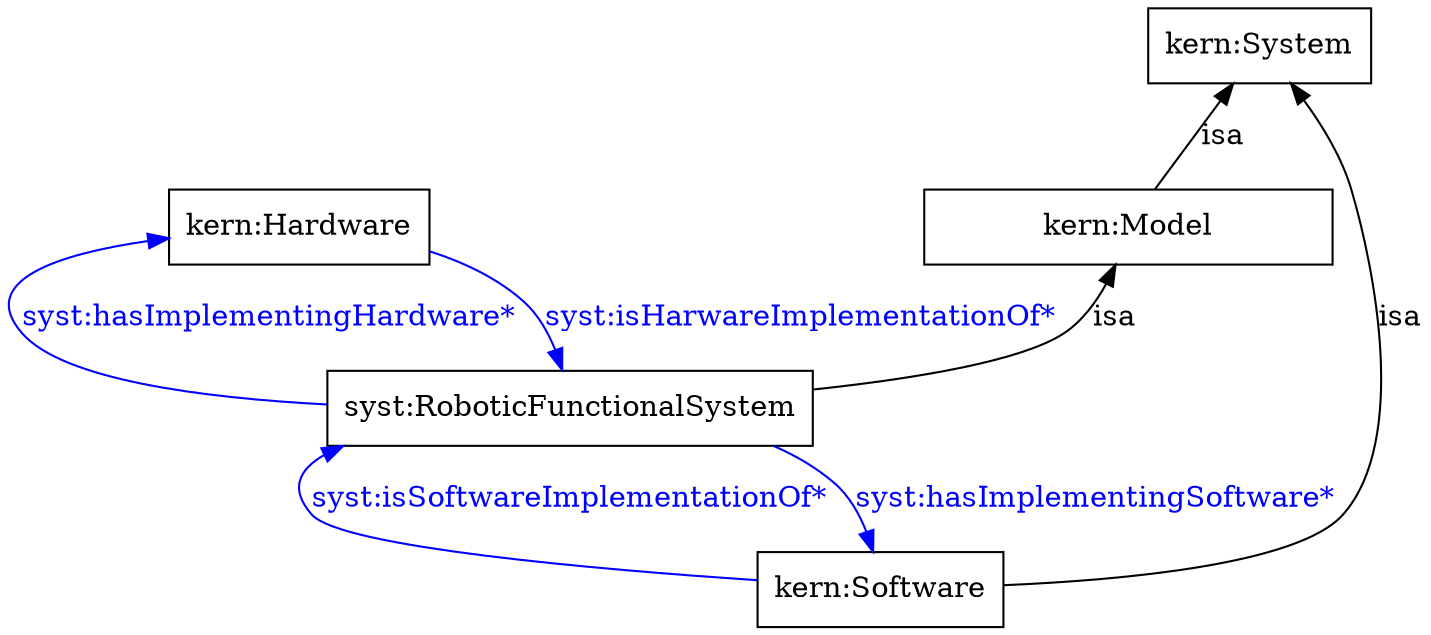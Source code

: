 digraph Proteus {
	node [label="\N"];
	graph [bb="0,0,1155,396"];
	"http://www.owl-ontologies.com/kernel.owl#Hardware" [label="kern:Hardware", shape=box, color="0.0,0.0,0.0", fontcolor="0.0,0.0,0.0", pos="525,288", width="1.67", height="0.50"];
	"http://www.owl-ontologies.com/Systems#RoboticFunctionalSystem" [label="syst:RoboticFunctionalSystem", shape=box, color="0.0,0.0,0.0", fontcolor="0.0,0.0,0.0", pos="278,198", width="3.06", height="0.50"];
	"http://www.owl-ontologies.com/kernel.owl#System" [label="kern:System", shape=box, color="0.0,0.0,0.0", fontcolor="0.0,0.0,0.0", pos="927,378", width="1.42", height="0.50"];
	"http://www.owl-ontologies.com/kernel.owl#Software" [label="kern:Software", shape=box, color="0.0,0.0,0.0", fontcolor="0.0,0.0,0.0", pos="539,108", width="1.58", height="0.50"];
	"http://www.owl-ontologies.com/kernel.owl#Model" [label="kern:Model", shape=box, color="0.0,0.0,0.0", fontcolor="0.0,0.0,0.0", pos="233,288", width="2.72", height="0.50"];
	"http://www.owl-ontologies.com/kernel.owl#Hardware" -> "http://www.owl-ontologies.com/Systems#RoboticFunctionalSystem" [style=filled, label="syst:isHarwareImplementationOf*", color="0.6666667,1.0,1.0", fontcolor="0.6666667,1.0,1.0", pos="e,388,205 522,270 519,258 514,243 503,234 486,220 443,212 398,206", lp="632,243"];
	"http://www.owl-ontologies.com/kernel.owl#System" -> "http://www.owl-ontologies.com/kernel.owl#Model" [label=isa, color="0.0,0.0,0.0", fontcolor="0.0,0.0,0.0", dir=back, pos="s,876,371 866,370 745,355 477,319 331,301", lp="650,333"];
	"http://www.owl-ontologies.com/kernel.owl#Model" -> "http://www.owl-ontologies.com/Systems#RoboticFunctionalSystem" [label=isa, color="0.0,0.0,0.0", fontcolor="0.0,0.0,0.0", dir=back, pos="s,229,270 229,260 229,251 230,242 234,234 237,227 242,221 248,216", lp="243,243"];
	"http://www.owl-ontologies.com/Systems#RoboticFunctionalSystem" -> "http://www.owl-ontologies.com/kernel.owl#Hardware" [style=filled, label="syst:hasImplementingHardware*", color="0.6666667,1.0,1.0", fontcolor="0.6666667,1.0,1.0", pos="e,465,281 270,216 266,228 264,242 272,252 278,259 382,272 455,280", lp="388,243"];
	"http://www.owl-ontologies.com/Systems#RoboticFunctionalSystem" -> "http://www.owl-ontologies.com/kernel.owl#Software" [style=filled, label="syst:hasImplementingSoftware*", color="0.6666667,1.0,1.0", fontcolor="0.6666667,1.0,1.0", pos="e,536,126 388,192 441,187 496,178 517,162 525,155 530,145 533,136", lp="638,153"];
	"http://www.owl-ontologies.com/kernel.owl#System" -> "http://www.owl-ontologies.com/kernel.owl#Software" [label=isa, color="0.0,0.0,0.0", fontcolor="0.0,0.0,0.0", dir=back, pos="s,930,360 932,350 938,307 941,228 900,180 861,135 688,117 596,111", lp="939,243"];
	"http://www.owl-ontologies.com/kernel.owl#Software" -> "http://www.owl-ontologies.com/Systems#RoboticFunctionalSystem" [style=filled, label="syst:isSoftwareImplementationOf*", color="0.6666667,1.0,1.0", fontcolor="0.6666667,1.0,1.0", pos="e,270,180 482,114 405,121 278,136 272,144 266,151 266,161 267,170", lp="391,153"];
}
